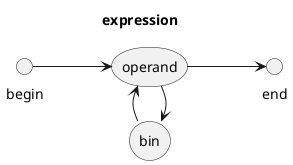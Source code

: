 @startuml
left to right direction
title expression

circle "begin" as BEGIN
circle "end" as END
storage operand
storage bin

BEGIN-->operand
operand-->END
operand->bin
operand<-bin
@enduml

